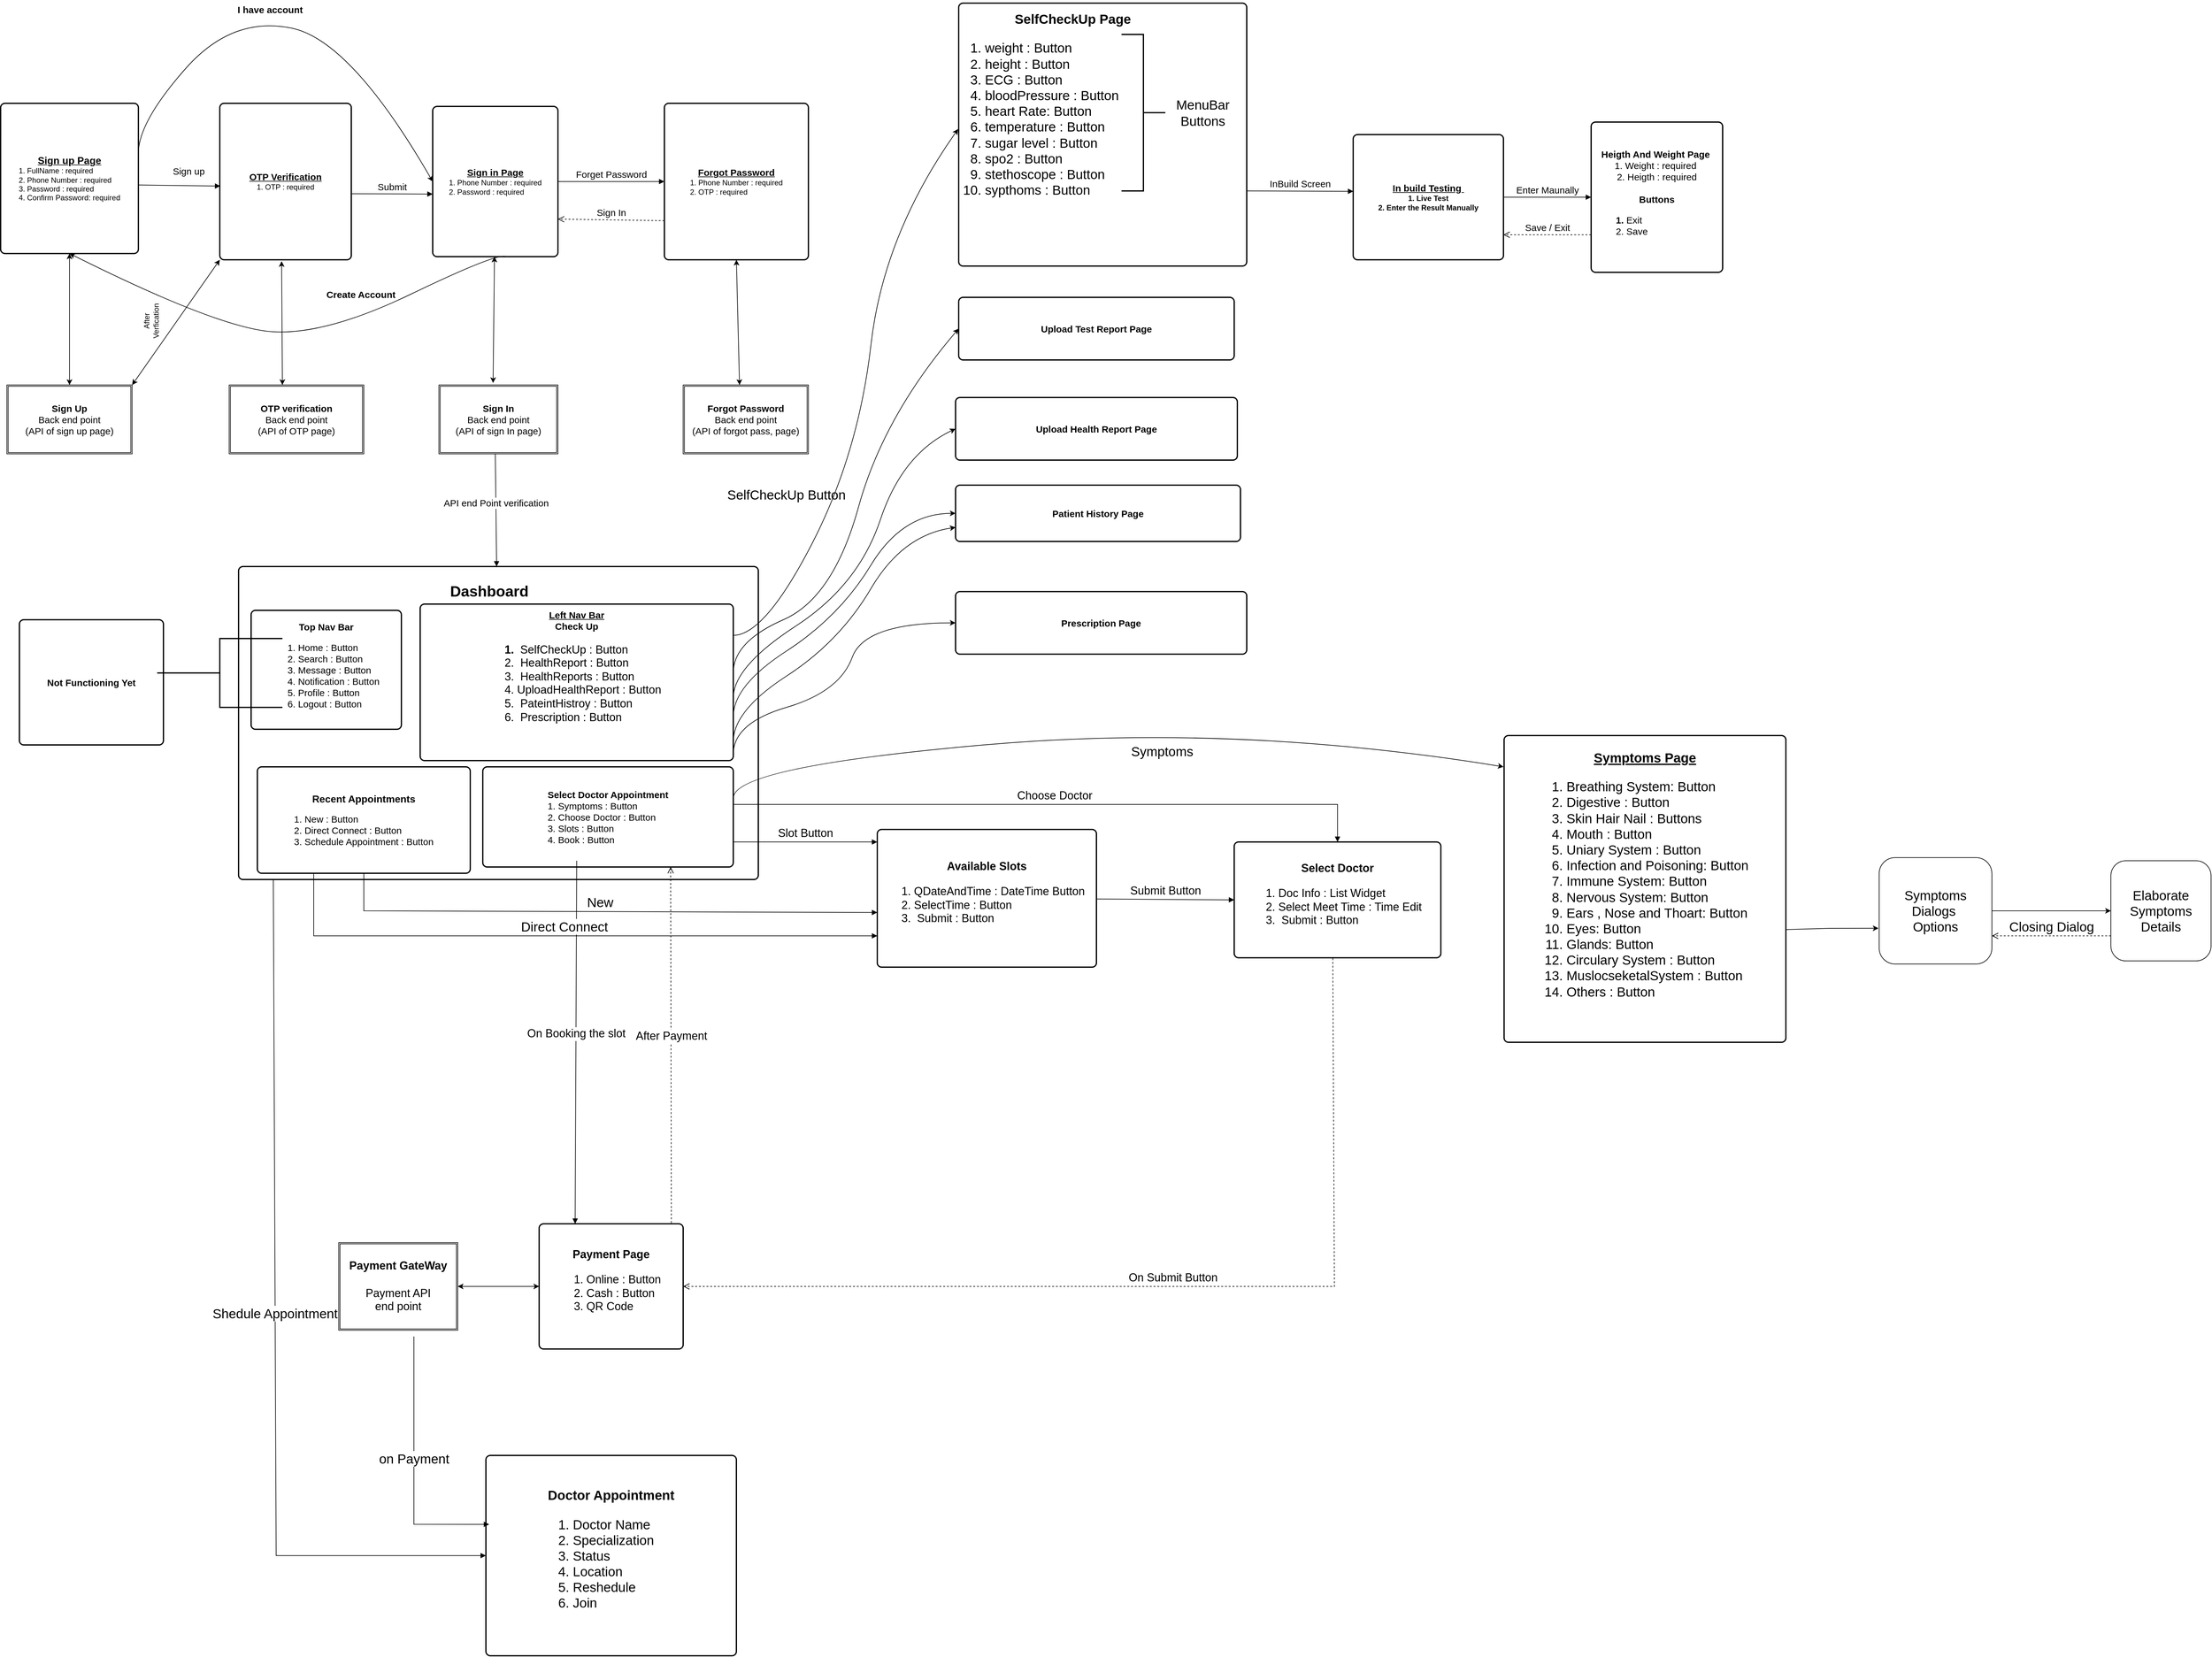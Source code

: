 <mxfile version="20.5.3" type="github">
  <diagram id="aYjSBJGI4ktvpe437_4Q" name="Page-1">
    <mxGraphModel dx="3457" dy="1957" grid="1" gridSize="10" guides="1" tooltips="1" connect="1" arrows="1" fold="1" page="1" pageScale="1" pageWidth="5000" pageHeight="5000" math="0" shadow="0">
      <root>
        <mxCell id="0" />
        <mxCell id="1" parent="0" />
        <mxCell id="L8MC8x3EUeCU28Ni2fcM-1" value="&lt;b&gt;&lt;u&gt;&lt;font style=&quot;font-size: 16px;&quot;&gt;Sign up Page&lt;/font&gt;&lt;/u&gt;&lt;/b&gt;&lt;br&gt;&lt;div style=&quot;text-align: left;&quot;&gt;&lt;span style=&quot;background-color: initial;&quot;&gt;1. FullName : required&lt;/span&gt;&lt;/div&gt;&lt;div style=&quot;text-align: left;&quot;&gt;&lt;span style=&quot;background-color: initial;&quot;&gt;2. Phone Number : required&lt;/span&gt;&lt;/div&gt;&lt;div style=&quot;text-align: left;&quot;&gt;&lt;span style=&quot;background-color: initial;&quot;&gt;3. Password : required&lt;/span&gt;&lt;/div&gt;&lt;div style=&quot;text-align: left;&quot;&gt;&lt;span style=&quot;background-color: initial;&quot;&gt;4. Confirm Password: required&lt;/span&gt;&lt;/div&gt;" style="rounded=1;whiteSpace=wrap;html=1;absoluteArcSize=1;arcSize=14;strokeWidth=2;" parent="1" vertex="1">
          <mxGeometry x="750" y="1655" width="220" height="240" as="geometry" />
        </mxCell>
        <mxCell id="L8MC8x3EUeCU28Ni2fcM-3" value="&lt;b&gt;&lt;u&gt;&lt;font style=&quot;font-size: 15px;&quot;&gt;Sign in Page&lt;/font&gt;&lt;/u&gt;&lt;/b&gt;&lt;br&gt;&lt;div style=&quot;text-align: left;&quot;&gt;&lt;span style=&quot;background-color: initial;&quot;&gt;1. Phone Number : required&lt;/span&gt;&lt;/div&gt;&lt;div style=&quot;text-align: left;&quot;&gt;&lt;span style=&quot;background-color: initial;&quot;&gt;2. Password : required&lt;/span&gt;&lt;/div&gt;" style="rounded=1;whiteSpace=wrap;html=1;absoluteArcSize=1;arcSize=14;strokeWidth=2;" parent="1" vertex="1">
          <mxGeometry x="1440" y="1660" width="200" height="240" as="geometry" />
        </mxCell>
        <mxCell id="L8MC8x3EUeCU28Ni2fcM-4" value="&lt;b&gt;&lt;u&gt;&lt;font style=&quot;font-size: 15px;&quot;&gt;Forgot Password&lt;/font&gt;&lt;/u&gt;&lt;/b&gt;&lt;br&gt;&lt;div style=&quot;text-align: left;&quot;&gt;&lt;span style=&quot;background-color: initial;&quot;&gt;1. Phone Number : required&lt;/span&gt;&lt;/div&gt;&lt;div style=&quot;text-align: left;&quot;&gt;&lt;span style=&quot;background-color: initial;&quot;&gt;2. OTP : required&lt;/span&gt;&lt;/div&gt;" style="rounded=1;whiteSpace=wrap;html=1;absoluteArcSize=1;arcSize=14;strokeWidth=2;" parent="1" vertex="1">
          <mxGeometry x="1810" y="1655" width="230" height="250" as="geometry" />
        </mxCell>
        <mxCell id="L8MC8x3EUeCU28Ni2fcM-5" value="&lt;font style=&quot;font-size: 15px;&quot;&gt;&lt;b&gt;&lt;u&gt;OTP Verification&lt;/u&gt;&lt;/b&gt;&lt;/font&gt;&lt;br&gt;1. OTP : required" style="rounded=1;whiteSpace=wrap;html=1;absoluteArcSize=1;arcSize=14;strokeWidth=2;" parent="1" vertex="1">
          <mxGeometry x="1100" y="1655" width="210" height="250" as="geometry" />
        </mxCell>
        <mxCell id="L8MC8x3EUeCU28Ni2fcM-6" value="Sign up" style="html=1;verticalAlign=bottom;endArrow=block;rounded=0;fontSize=15;entryX=0.004;entryY=0.529;entryDx=0;entryDy=0;entryPerimeter=0;exitX=0.999;exitY=0.544;exitDx=0;exitDy=0;exitPerimeter=0;" parent="1" source="L8MC8x3EUeCU28Ni2fcM-1" target="L8MC8x3EUeCU28Ni2fcM-5" edge="1">
          <mxGeometry x="0.221" y="12" width="80" relative="1" as="geometry">
            <mxPoint x="990" y="1785" as="sourcePoint" />
            <mxPoint x="1070" y="1785" as="targetPoint" />
            <mxPoint as="offset" />
          </mxGeometry>
        </mxCell>
        <mxCell id="L8MC8x3EUeCU28Ni2fcM-10" value="" style="curved=1;endArrow=classic;html=1;rounded=0;fontSize=15;entryX=0;entryY=0.5;entryDx=0;entryDy=0;" parent="1" target="L8MC8x3EUeCU28Ni2fcM-3" edge="1">
          <mxGeometry width="50" height="50" relative="1" as="geometry">
            <mxPoint x="970" y="1735" as="sourcePoint" />
            <mxPoint x="1020" y="1685" as="targetPoint" />
            <Array as="points">
              <mxPoint x="970" y="1685" />
              <mxPoint x="1120" y="1515" />
              <mxPoint x="1310" y="1555" />
            </Array>
          </mxGeometry>
        </mxCell>
        <mxCell id="L8MC8x3EUeCU28Ni2fcM-12" value="&lt;b&gt;I have account&lt;/b&gt;" style="text;html=1;align=center;verticalAlign=middle;resizable=0;points=[];autosize=1;strokeColor=none;fillColor=none;fontSize=15;" parent="1" vertex="1">
          <mxGeometry x="1115" y="1490" width="130" height="30" as="geometry" />
        </mxCell>
        <mxCell id="L8MC8x3EUeCU28Ni2fcM-15" value="Submit" style="html=1;verticalAlign=bottom;endArrow=block;rounded=0;fontSize=15;exitX=0.999;exitY=0.578;exitDx=0;exitDy=0;exitPerimeter=0;" parent="1" source="L8MC8x3EUeCU28Ni2fcM-5" edge="1">
          <mxGeometry width="80" relative="1" as="geometry">
            <mxPoint x="1330" y="1795" as="sourcePoint" />
            <mxPoint x="1440" y="1800" as="targetPoint" />
          </mxGeometry>
        </mxCell>
        <mxCell id="L8MC8x3EUeCU28Ni2fcM-17" value="Forget Password" style="html=1;verticalAlign=bottom;endArrow=block;rounded=0;fontSize=15;entryX=0;entryY=0.5;entryDx=0;entryDy=0;" parent="1" source="L8MC8x3EUeCU28Ni2fcM-3" target="L8MC8x3EUeCU28Ni2fcM-4" edge="1">
          <mxGeometry width="80" relative="1" as="geometry">
            <mxPoint x="1640" y="1780" as="sourcePoint" />
            <mxPoint x="1720" y="1780" as="targetPoint" />
          </mxGeometry>
        </mxCell>
        <mxCell id="L8MC8x3EUeCU28Ni2fcM-18" value="Sign In" style="html=1;verticalAlign=bottom;endArrow=open;dashed=1;endSize=8;rounded=0;fontSize=15;exitX=0;exitY=0.75;exitDx=0;exitDy=0;entryX=1;entryY=0.75;entryDx=0;entryDy=0;" parent="1" source="L8MC8x3EUeCU28Ni2fcM-4" target="L8MC8x3EUeCU28Ni2fcM-3" edge="1">
          <mxGeometry relative="1" as="geometry">
            <mxPoint x="1790" y="1845" as="sourcePoint" />
            <mxPoint x="1640" y="1845" as="targetPoint" />
          </mxGeometry>
        </mxCell>
        <mxCell id="L8MC8x3EUeCU28Ni2fcM-20" value="" style="curved=1;endArrow=classic;html=1;rounded=0;fontSize=15;entryX=0.5;entryY=1;entryDx=0;entryDy=0;exitX=0.582;exitY=0.998;exitDx=0;exitDy=0;exitPerimeter=0;" parent="1" source="L8MC8x3EUeCU28Ni2fcM-3" target="L8MC8x3EUeCU28Ni2fcM-1" edge="1">
          <mxGeometry width="50" height="50" relative="1" as="geometry">
            <mxPoint x="1540" y="1945" as="sourcePoint" />
            <mxPoint x="1590" y="1895" as="targetPoint" />
            <Array as="points">
              <mxPoint x="1540" y="1895" />
              <mxPoint x="1270" y="2025" />
              <mxPoint x="1100" y="2015" />
            </Array>
          </mxGeometry>
        </mxCell>
        <mxCell id="L8MC8x3EUeCU28Ni2fcM-22" value="&lt;b&gt;Create Account&lt;/b&gt;" style="text;html=1;align=center;verticalAlign=middle;resizable=0;points=[];autosize=1;strokeColor=none;fillColor=none;fontSize=15;" parent="1" vertex="1">
          <mxGeometry x="1260" y="1945" width="130" height="30" as="geometry" />
        </mxCell>
        <mxCell id="L8MC8x3EUeCU28Ni2fcM-23" value="&lt;b&gt;Sign Up&lt;/b&gt;&lt;br&gt;Back end point&lt;br&gt;(API of sign up page)" style="shape=ext;double=1;rounded=0;whiteSpace=wrap;html=1;fontSize=15;" parent="1" vertex="1">
          <mxGeometry x="760" y="2105" width="200" height="110" as="geometry" />
        </mxCell>
        <mxCell id="L8MC8x3EUeCU28Ni2fcM-24" value="&lt;b&gt;OTP verification&lt;/b&gt;&lt;br&gt;Back end point&lt;br&gt;(API of OTP page)" style="shape=ext;double=1;rounded=0;whiteSpace=wrap;html=1;fontSize=15;" parent="1" vertex="1">
          <mxGeometry x="1115" y="2105" width="215" height="110" as="geometry" />
        </mxCell>
        <mxCell id="L8MC8x3EUeCU28Ni2fcM-25" value="&lt;b&gt;Sign In&lt;/b&gt;&lt;br&gt;Back end point&lt;br&gt;(API of sign In page)" style="shape=ext;double=1;rounded=0;whiteSpace=wrap;html=1;fontSize=15;" parent="1" vertex="1">
          <mxGeometry x="1450" y="2105" width="190" height="110" as="geometry" />
        </mxCell>
        <mxCell id="L8MC8x3EUeCU28Ni2fcM-26" value="&lt;b&gt;Forgot Password&lt;/b&gt;&lt;br&gt;Back end point&lt;br&gt;(API of forgot pass, page)" style="shape=ext;double=1;rounded=0;whiteSpace=wrap;html=1;fontSize=15;" parent="1" vertex="1">
          <mxGeometry x="1840" y="2105" width="200" height="110" as="geometry" />
        </mxCell>
        <mxCell id="L8MC8x3EUeCU28Ni2fcM-27" value="" style="endArrow=classic;startArrow=classic;html=1;rounded=0;fontSize=15;exitX=0.5;exitY=0;exitDx=0;exitDy=0;" parent="1" source="L8MC8x3EUeCU28Ni2fcM-23" edge="1">
          <mxGeometry width="50" height="50" relative="1" as="geometry">
            <mxPoint x="840" y="2105" as="sourcePoint" />
            <mxPoint x="860" y="1895" as="targetPoint" />
          </mxGeometry>
        </mxCell>
        <mxCell id="L8MC8x3EUeCU28Ni2fcM-28" value="" style="endArrow=classic;startArrow=classic;html=1;rounded=0;fontSize=15;entryX=0.47;entryY=1.009;entryDx=0;entryDy=0;entryPerimeter=0;" parent="1" target="L8MC8x3EUeCU28Ni2fcM-5" edge="1">
          <mxGeometry width="50" height="50" relative="1" as="geometry">
            <mxPoint x="1200" y="2105" as="sourcePoint" />
            <mxPoint x="1250" y="2055" as="targetPoint" />
          </mxGeometry>
        </mxCell>
        <mxCell id="L8MC8x3EUeCU28Ni2fcM-29" value="" style="endArrow=classic;startArrow=classic;html=1;rounded=0;fontSize=15;exitX=0.455;exitY=-0.029;exitDx=0;exitDy=0;exitPerimeter=0;" parent="1" source="L8MC8x3EUeCU28Ni2fcM-25" target="L8MC8x3EUeCU28Ni2fcM-3" edge="1">
          <mxGeometry width="50" height="50" relative="1" as="geometry">
            <mxPoint x="1530" y="2105" as="sourcePoint" />
            <mxPoint x="1540" y="1895" as="targetPoint" />
          </mxGeometry>
        </mxCell>
        <mxCell id="L8MC8x3EUeCU28Ni2fcM-30" value="" style="endArrow=classic;startArrow=classic;html=1;rounded=0;fontSize=15;entryX=0.5;entryY=1;entryDx=0;entryDy=0;" parent="1" target="L8MC8x3EUeCU28Ni2fcM-4" edge="1">
          <mxGeometry width="50" height="50" relative="1" as="geometry">
            <mxPoint x="1930" y="2105" as="sourcePoint" />
            <mxPoint x="1980" y="2055" as="targetPoint" />
          </mxGeometry>
        </mxCell>
        <mxCell id="L8MC8x3EUeCU28Ni2fcM-31" value="" style="rounded=1;whiteSpace=wrap;html=1;absoluteArcSize=1;arcSize=14;strokeWidth=2;fontSize=15;" parent="1" vertex="1">
          <mxGeometry x="1130" y="2395" width="830" height="500" as="geometry" />
        </mxCell>
        <mxCell id="L8MC8x3EUeCU28Ni2fcM-32" value="Dashboard" style="text;strokeColor=none;fillColor=none;html=1;fontSize=24;fontStyle=1;verticalAlign=middle;align=center;" parent="1" vertex="1">
          <mxGeometry x="1460" y="2415" width="140" height="40" as="geometry" />
        </mxCell>
        <mxCell id="L8MC8x3EUeCU28Ni2fcM-33" value="API end Point verification" style="html=1;verticalAlign=bottom;endArrow=block;rounded=0;fontSize=15;" parent="1" target="L8MC8x3EUeCU28Ni2fcM-31" edge="1">
          <mxGeometry width="80" relative="1" as="geometry">
            <mxPoint x="1540" y="2215" as="sourcePoint" />
            <mxPoint x="1620" y="2215" as="targetPoint" />
          </mxGeometry>
        </mxCell>
        <mxCell id="L8MC8x3EUeCU28Ni2fcM-36" value="&lt;b&gt;Top Nav Bar&lt;/b&gt;&lt;br&gt;&lt;div style=&quot;text-align: left;&quot;&gt;&lt;ol&gt;&lt;li&gt;&lt;span style=&quot;background-color: initial;&quot;&gt;Home : Button&lt;/span&gt;&lt;/li&gt;&lt;li&gt;&lt;span style=&quot;background-color: initial;&quot;&gt;Search :&amp;nbsp;&lt;/span&gt;Button&lt;/li&gt;&lt;li&gt;&lt;span style=&quot;background-color: initial;&quot;&gt;Message :&amp;nbsp;&lt;/span&gt;Button&lt;/li&gt;&lt;li&gt;&lt;span style=&quot;background-color: initial;&quot;&gt;Notification :&amp;nbsp;&lt;/span&gt;Button&lt;/li&gt;&lt;li&gt;&lt;span style=&quot;background-color: initial;&quot;&gt;Profile :&amp;nbsp;&lt;/span&gt;Button&lt;/li&gt;&lt;li&gt;&lt;span style=&quot;background-color: initial;&quot;&gt;Logout :&amp;nbsp;&lt;/span&gt;Button&lt;/li&gt;&lt;/ol&gt;&lt;/div&gt;" style="rounded=1;whiteSpace=wrap;html=1;absoluteArcSize=1;arcSize=14;strokeWidth=2;fontSize=15;" parent="1" vertex="1">
          <mxGeometry x="1150" y="2465" width="240" height="190" as="geometry" />
        </mxCell>
        <mxCell id="L8MC8x3EUeCU28Ni2fcM-37" value="&lt;b&gt;&lt;u&gt;Left Nav Bar&lt;/u&gt;&lt;/b&gt;&lt;br&gt;&lt;b&gt;Check Up&lt;/b&gt;&lt;br&gt;&lt;div style=&quot;text-align: left; font-size: 18px;&quot;&gt;&lt;ol style=&quot;&quot;&gt;&lt;li style=&quot;font-weight: bold;&quot;&gt;&lt;span style=&quot;background-color: initial; font-weight: normal;&quot;&gt;&amp;nbsp;SelfCheckUp :&amp;nbsp;&lt;/span&gt;&lt;span style=&quot;background-color: initial; font-weight: normal;&quot;&gt;Button&lt;/span&gt;&lt;/li&gt;&lt;li style=&quot;&quot;&gt;&lt;span style=&quot;background-color: initial;&quot;&gt;&lt;font style=&quot;font-size: 18px;&quot;&gt;&lt;b&gt;&amp;nbsp;&lt;/b&gt;HealthReport : Button&lt;/font&gt;&lt;/span&gt;&lt;/li&gt;&lt;li style=&quot;&quot;&gt;&lt;span style=&quot;background-color: initial;&quot;&gt;&lt;font style=&quot;font-size: 18px;&quot;&gt;&amp;nbsp;HealthReports : Button&lt;/font&gt;&lt;/span&gt;&lt;/li&gt;&lt;li style=&quot;&quot;&gt;&lt;span style=&quot;background-color: initial;&quot;&gt;&lt;font style=&quot;font-size: 18px;&quot;&gt;UploadHealthReport : Button&lt;/font&gt;&lt;/span&gt;&lt;/li&gt;&lt;li style=&quot;&quot;&gt;&lt;span style=&quot;background-color: initial;&quot;&gt;&lt;font style=&quot;font-size: 18px;&quot;&gt;&amp;nbsp;PateintHistroy : Button&lt;/font&gt;&lt;/span&gt;&lt;/li&gt;&lt;li style=&quot;&quot;&gt;&lt;span style=&quot;background-color: initial;&quot;&gt;&lt;font style=&quot;font-size: 18px;&quot;&gt;&amp;nbsp;Prescription : Button&lt;/font&gt;&lt;/span&gt;&lt;/li&gt;&lt;/ol&gt;&lt;/div&gt;&lt;div style=&quot;text-align: left; font-size: 12px;&quot;&gt;&lt;span style=&quot;background-color: initial;&quot;&gt;&lt;br&gt;&lt;/span&gt;&lt;/div&gt;&lt;div style=&quot;text-align: left;&quot;&gt;&lt;span style=&quot;background-color: initial;&quot;&gt;&lt;br&gt;&lt;/span&gt;&lt;/div&gt;" style="rounded=1;whiteSpace=wrap;html=1;absoluteArcSize=1;arcSize=14;strokeWidth=2;fontSize=15;direction=east;" parent="1" vertex="1">
          <mxGeometry x="1420" y="2455" width="500" height="250" as="geometry" />
        </mxCell>
        <mxCell id="hyQ_xfJLr_j9t_HKkY1S-1" value="" style="endArrow=classic;startArrow=classic;html=1;rounded=0;entryX=0;entryY=1;entryDx=0;entryDy=0;exitX=1;exitY=0;exitDx=0;exitDy=0;" parent="1" source="L8MC8x3EUeCU28Ni2fcM-23" target="L8MC8x3EUeCU28Ni2fcM-5" edge="1">
          <mxGeometry width="50" height="50" relative="1" as="geometry">
            <mxPoint x="950" y="2105" as="sourcePoint" />
            <mxPoint x="1000" y="2055" as="targetPoint" />
          </mxGeometry>
        </mxCell>
        <mxCell id="hyQ_xfJLr_j9t_HKkY1S-2" value="After Verfication" style="text;html=1;strokeColor=none;fillColor=none;align=center;verticalAlign=middle;whiteSpace=wrap;rounded=0;rotation=270;" parent="1" vertex="1">
          <mxGeometry x="960" y="1965" width="60" height="75" as="geometry" />
        </mxCell>
        <mxCell id="hyQ_xfJLr_j9t_HKkY1S-3" value="&lt;b&gt;&lt;font style=&quot;font-size: 16px;&quot;&gt;Recent Appointments&lt;br&gt;&lt;/font&gt;&lt;/b&gt;&lt;br&gt;&lt;div style=&quot;text-align: left; font-size: 15px;&quot;&gt;&lt;span style=&quot;background-color: initial;&quot;&gt;&lt;font style=&quot;font-size: 15px;&quot;&gt;1. New : Button&amp;nbsp;&lt;/font&gt;&lt;/span&gt;&lt;/div&gt;&lt;div style=&quot;text-align: left; font-size: 15px;&quot;&gt;&lt;span style=&quot;background-color: initial;&quot;&gt;&lt;font style=&quot;font-size: 15px;&quot;&gt;2. Direct Connect : Button&lt;/font&gt;&lt;/span&gt;&lt;/div&gt;&lt;div style=&quot;text-align: left; font-size: 15px;&quot;&gt;&lt;span style=&quot;background-color: initial;&quot;&gt;&lt;font style=&quot;font-size: 15px;&quot;&gt;3. Schedule Appointment : Button&lt;/font&gt;&lt;/span&gt;&lt;/div&gt;" style="rounded=1;whiteSpace=wrap;html=1;absoluteArcSize=1;arcSize=14;strokeWidth=2;" parent="1" vertex="1">
          <mxGeometry x="1160" y="2715" width="340" height="170" as="geometry" />
        </mxCell>
        <mxCell id="hyQ_xfJLr_j9t_HKkY1S-4" value="&lt;b&gt;Select Doctor Appointment&lt;/b&gt;&lt;br&gt;&lt;div style=&quot;text-align: left;&quot;&gt;&lt;span style=&quot;background-color: initial;&quot;&gt;1. Symptoms : Button&lt;/span&gt;&lt;/div&gt;&lt;div style=&quot;text-align: left;&quot;&gt;&lt;span style=&quot;background-color: initial;&quot;&gt;2. Choose Doctor : Button&lt;/span&gt;&lt;/div&gt;&lt;div style=&quot;text-align: left;&quot;&gt;&lt;span style=&quot;background-color: initial;&quot;&gt;3. Slots : Button&lt;/span&gt;&lt;/div&gt;&lt;div style=&quot;text-align: left;&quot;&gt;&lt;span style=&quot;background-color: initial;&quot;&gt;4. Book : Button&lt;span style=&quot;white-space: pre;&quot;&gt; &lt;/span&gt;&lt;/span&gt;&lt;/div&gt;" style="rounded=1;whiteSpace=wrap;html=1;absoluteArcSize=1;arcSize=14;strokeWidth=2;fontSize=15;" parent="1" vertex="1">
          <mxGeometry x="1520" y="2715" width="400" height="160" as="geometry" />
        </mxCell>
        <mxCell id="hyQ_xfJLr_j9t_HKkY1S-5" value="&lt;b&gt;Payment Page&lt;/b&gt;&lt;br&gt;&lt;ol&gt;&lt;li style=&quot;text-align: left;&quot;&gt;Online : Button&lt;/li&gt;&lt;li style=&quot;text-align: left;&quot;&gt;Cash : Button&lt;/li&gt;&lt;li style=&quot;text-align: left;&quot;&gt;QR Code&lt;/li&gt;&lt;/ol&gt;" style="rounded=1;whiteSpace=wrap;html=1;absoluteArcSize=1;arcSize=14;strokeWidth=2;fontSize=18;" parent="1" vertex="1">
          <mxGeometry x="1610" y="3445" width="230" height="200" as="geometry" />
        </mxCell>
        <mxCell id="hyQ_xfJLr_j9t_HKkY1S-8" value="On Booking the slot" style="html=1;verticalAlign=bottom;endArrow=block;rounded=0;fontSize=18;entryX=0.25;entryY=0;entryDx=0;entryDy=0;" parent="1" target="hyQ_xfJLr_j9t_HKkY1S-5" edge="1">
          <mxGeometry width="80" relative="1" as="geometry">
            <mxPoint x="1670" y="2865" as="sourcePoint" />
            <mxPoint x="1670" y="3005" as="targetPoint" />
          </mxGeometry>
        </mxCell>
        <mxCell id="hyQ_xfJLr_j9t_HKkY1S-11" value="&lt;b&gt;Payment GateWay&lt;/b&gt;&lt;br&gt;&lt;br&gt;Payment API &lt;br&gt;end point" style="shape=ext;double=1;rounded=0;whiteSpace=wrap;html=1;fontSize=18;" parent="1" vertex="1">
          <mxGeometry x="1290" y="3475" width="190" height="140" as="geometry" />
        </mxCell>
        <mxCell id="hyQ_xfJLr_j9t_HKkY1S-12" value="" style="endArrow=classic;startArrow=classic;html=1;rounded=0;fontSize=18;entryX=0;entryY=0.5;entryDx=0;entryDy=0;exitX=1;exitY=0.5;exitDx=0;exitDy=0;" parent="1" source="hyQ_xfJLr_j9t_HKkY1S-11" target="hyQ_xfJLr_j9t_HKkY1S-5" edge="1">
          <mxGeometry width="50" height="50" relative="1" as="geometry">
            <mxPoint x="1520" y="3135" as="sourcePoint" />
            <mxPoint x="1570" y="3085" as="targetPoint" />
          </mxGeometry>
        </mxCell>
        <mxCell id="hyQ_xfJLr_j9t_HKkY1S-13" value="After Payment" style="html=1;verticalAlign=bottom;endArrow=open;dashed=1;endSize=8;rounded=0;fontSize=18;exitX=0.918;exitY=-0.007;exitDx=0;exitDy=0;exitPerimeter=0;entryX=0.75;entryY=1;entryDx=0;entryDy=0;" parent="1" source="hyQ_xfJLr_j9t_HKkY1S-5" target="hyQ_xfJLr_j9t_HKkY1S-4" edge="1">
          <mxGeometry relative="1" as="geometry">
            <mxPoint x="1800" y="2975" as="sourcePoint" />
            <mxPoint x="1750" y="2875" as="targetPoint" />
          </mxGeometry>
        </mxCell>
        <mxCell id="hyQ_xfJLr_j9t_HKkY1S-14" value="Slot Button" style="html=1;verticalAlign=bottom;endArrow=block;rounded=0;fontSize=18;exitX=1;exitY=0.75;exitDx=0;exitDy=0;" parent="1" source="hyQ_xfJLr_j9t_HKkY1S-4" edge="1">
          <mxGeometry width="80" relative="1" as="geometry">
            <mxPoint x="1930" y="2815" as="sourcePoint" />
            <mxPoint x="2150" y="2835" as="targetPoint" />
          </mxGeometry>
        </mxCell>
        <mxCell id="hyQ_xfJLr_j9t_HKkY1S-16" value="&lt;b&gt;Available Slots&lt;/b&gt;&lt;br&gt;&lt;ol&gt;&lt;li style=&quot;text-align: left;&quot;&gt;QDateAndTime : DateTime Button&lt;/li&gt;&lt;li style=&quot;text-align: left;&quot;&gt;SelectTime : Button&lt;/li&gt;&lt;li style=&quot;text-align: left;&quot;&gt;&amp;nbsp;Submit : Button&lt;/li&gt;&lt;/ol&gt;" style="rounded=1;whiteSpace=wrap;html=1;absoluteArcSize=1;arcSize=14;strokeWidth=2;fontSize=18;" parent="1" vertex="1">
          <mxGeometry x="2150" y="2815" width="350" height="220" as="geometry" />
        </mxCell>
        <mxCell id="hyQ_xfJLr_j9t_HKkY1S-17" value="&lt;b&gt;Select Doctor&lt;/b&gt;&lt;br&gt;&lt;ol style=&quot;&quot;&gt;&lt;li style=&quot;text-align: left;&quot;&gt;Doc Info : List Widget&lt;/li&gt;&lt;li style=&quot;text-align: left;&quot;&gt;Select Meet Time : Time Edit&lt;/li&gt;&lt;li style=&quot;text-align: left;&quot;&gt;&amp;nbsp;Submit : Button&lt;/li&gt;&lt;/ol&gt;" style="rounded=1;whiteSpace=wrap;html=1;absoluteArcSize=1;arcSize=14;strokeWidth=2;fontSize=18;" parent="1" vertex="1">
          <mxGeometry x="2720" y="2835" width="330" height="185" as="geometry" />
        </mxCell>
        <mxCell id="hyQ_xfJLr_j9t_HKkY1S-18" value="Submit Button" style="html=1;verticalAlign=bottom;endArrow=block;rounded=0;fontSize=18;entryX=0;entryY=0.5;entryDx=0;entryDy=0;" parent="1" source="hyQ_xfJLr_j9t_HKkY1S-16" target="hyQ_xfJLr_j9t_HKkY1S-17" edge="1">
          <mxGeometry width="80" relative="1" as="geometry">
            <mxPoint x="2500" y="2890" as="sourcePoint" />
            <mxPoint x="2580" y="2890" as="targetPoint" />
          </mxGeometry>
        </mxCell>
        <mxCell id="hyQ_xfJLr_j9t_HKkY1S-19" value="On Submit Button" style="html=1;verticalAlign=bottom;endArrow=open;dashed=1;endSize=8;rounded=0;fontSize=18;entryX=1;entryY=0.5;entryDx=0;entryDy=0;exitX=0.477;exitY=1.004;exitDx=0;exitDy=0;exitPerimeter=0;" parent="1" source="hyQ_xfJLr_j9t_HKkY1S-17" target="hyQ_xfJLr_j9t_HKkY1S-5" edge="1">
          <mxGeometry relative="1" as="geometry">
            <mxPoint x="2880" y="3045" as="sourcePoint" />
            <mxPoint x="2870" y="3425" as="targetPoint" />
            <Array as="points">
              <mxPoint x="2880" y="3545" />
            </Array>
          </mxGeometry>
        </mxCell>
        <mxCell id="hyQ_xfJLr_j9t_HKkY1S-20" value="Choose Doctor" style="html=1;verticalAlign=bottom;endArrow=block;rounded=0;fontSize=18;entryX=0.5;entryY=0;entryDx=0;entryDy=0;" parent="1" target="hyQ_xfJLr_j9t_HKkY1S-17" edge="1">
          <mxGeometry width="80" relative="1" as="geometry">
            <mxPoint x="1920" y="2775" as="sourcePoint" />
            <mxPoint x="2000" y="2775" as="targetPoint" />
            <Array as="points">
              <mxPoint x="2885" y="2775" />
            </Array>
          </mxGeometry>
        </mxCell>
        <mxCell id="hyQ_xfJLr_j9t_HKkY1S-21" value="&lt;font style=&quot;font-size: 21px;&quot;&gt;&lt;b style=&quot;text-decoration-line: underline;&quot;&gt;Symptoms Page&lt;/b&gt;&lt;br&gt;&lt;ol&gt;&lt;li style=&quot;text-align: left;&quot;&gt;&lt;font style=&quot;font-size: 21px;&quot;&gt;Breathing System&lt;/font&gt;: Button&lt;/li&gt;&lt;li style=&quot;text-align: left;&quot;&gt;&lt;font style=&quot;font-size: 21px;&quot;&gt;Digestive&amp;nbsp;&lt;/font&gt;: Button&lt;/li&gt;&lt;li style=&quot;text-align: left;&quot;&gt;&lt;font style=&quot;font-size: 21px;&quot;&gt;Skin Hair Nail : Buttons&lt;/font&gt;&lt;/li&gt;&lt;li style=&quot;text-align: left;&quot;&gt;&lt;font style=&quot;font-size: 21px;&quot;&gt;Mouth&amp;nbsp;&lt;/font&gt;: Button&lt;/li&gt;&lt;li style=&quot;text-align: left;&quot;&gt;&lt;font style=&quot;font-size: 21px;&quot;&gt;Uniary System&amp;nbsp;&lt;/font&gt;: Button&lt;/li&gt;&lt;li style=&quot;text-align: left;&quot;&gt;&lt;font style=&quot;font-size: 21px;&quot;&gt;Infection and Poisoning&lt;/font&gt;: Button&lt;/li&gt;&lt;li style=&quot;text-align: left;&quot;&gt;&lt;font style=&quot;font-size: 21px;&quot;&gt;Immune System&lt;/font&gt;: Button&lt;/li&gt;&lt;li style=&quot;text-align: left;&quot;&gt;&lt;font style=&quot;font-size: 21px;&quot;&gt;Nervous System&lt;/font&gt;: Button&lt;/li&gt;&lt;li style=&quot;text-align: left;&quot;&gt;&lt;font style=&quot;font-size: 21px;&quot;&gt;Ears , Nose and Thoart&lt;/font&gt;: Button&lt;/li&gt;&lt;li style=&quot;text-align: left;&quot;&gt;&lt;font style=&quot;font-size: 21px;&quot;&gt;Eyes&lt;/font&gt;: Button&lt;/li&gt;&lt;li style=&quot;text-align: left;&quot;&gt;&lt;font style=&quot;font-size: 21px;&quot;&gt;Glands&lt;/font&gt;: Button&lt;/li&gt;&lt;li style=&quot;text-align: left;&quot;&gt;&lt;font style=&quot;font-size: 21px;&quot;&gt;Circulary System&amp;nbsp;&lt;/font&gt;: Button&lt;/li&gt;&lt;li style=&quot;text-align: left;&quot;&gt;&lt;font style=&quot;font-size: 21px;&quot;&gt;MuslocseketalSystem&amp;nbsp;&lt;/font&gt;: Button&lt;/li&gt;&lt;li style=&quot;text-align: left;&quot;&gt;&lt;font style=&quot;font-size: 21px;&quot;&gt;Others : Button&lt;/font&gt;&lt;/li&gt;&lt;/ol&gt;&lt;br&gt;&lt;/font&gt;" style="rounded=1;whiteSpace=wrap;html=1;absoluteArcSize=1;arcSize=14;strokeWidth=2;fontSize=18;" parent="1" vertex="1">
          <mxGeometry x="3151" y="2665" width="450" height="490" as="geometry" />
        </mxCell>
        <mxCell id="hyQ_xfJLr_j9t_HKkY1S-22" value="" style="curved=1;endArrow=classic;html=1;rounded=0;fontSize=21;entryX=-0.002;entryY=0.102;entryDx=0;entryDy=0;entryPerimeter=0;" parent="1" target="hyQ_xfJLr_j9t_HKkY1S-21" edge="1">
          <mxGeometry width="50" height="50" relative="1" as="geometry">
            <mxPoint x="1920" y="2765" as="sourcePoint" />
            <mxPoint x="1970" y="2715" as="targetPoint" />
            <Array as="points">
              <mxPoint x="1920" y="2715" />
              <mxPoint x="2720" y="2645" />
            </Array>
          </mxGeometry>
        </mxCell>
        <mxCell id="hyQ_xfJLr_j9t_HKkY1S-23" value="Symptoms" style="text;html=1;strokeColor=none;fillColor=none;align=center;verticalAlign=middle;whiteSpace=wrap;rounded=0;fontSize=21;" parent="1" vertex="1">
          <mxGeometry x="2530" y="2675" width="150" height="30" as="geometry" />
        </mxCell>
        <mxCell id="hyQ_xfJLr_j9t_HKkY1S-25" value="Symptoms Dialogs&amp;nbsp;&lt;br&gt;Options" style="rounded=1;whiteSpace=wrap;html=1;fontSize=21;" parent="1" vertex="1">
          <mxGeometry x="3750" y="2860" width="180" height="170" as="geometry" />
        </mxCell>
        <mxCell id="hyQ_xfJLr_j9t_HKkY1S-26" value="Elaborate Symptoms Details" style="rounded=1;whiteSpace=wrap;html=1;fontSize=21;" parent="1" vertex="1">
          <mxGeometry x="4120" y="2865" width="160" height="160" as="geometry" />
        </mxCell>
        <mxCell id="hyQ_xfJLr_j9t_HKkY1S-27" value="" style="endArrow=classic;html=1;rounded=0;fontSize=21;entryX=-0.006;entryY=0.664;entryDx=0;entryDy=0;entryPerimeter=0;" parent="1" target="hyQ_xfJLr_j9t_HKkY1S-25" edge="1">
          <mxGeometry width="50" height="50" relative="1" as="geometry">
            <mxPoint x="3600" y="2975" as="sourcePoint" />
            <mxPoint x="3650" y="2925" as="targetPoint" />
            <Array as="points">
              <mxPoint x="3670" y="2973" />
            </Array>
          </mxGeometry>
        </mxCell>
        <mxCell id="hyQ_xfJLr_j9t_HKkY1S-28" value="" style="endArrow=classic;html=1;rounded=0;fontSize=21;entryX=0;entryY=0.5;entryDx=0;entryDy=0;exitX=1;exitY=0.5;exitDx=0;exitDy=0;" parent="1" source="hyQ_xfJLr_j9t_HKkY1S-25" target="hyQ_xfJLr_j9t_HKkY1S-26" edge="1">
          <mxGeometry width="50" height="50" relative="1" as="geometry">
            <mxPoint x="3930" y="2975" as="sourcePoint" />
            <mxPoint x="3980" y="2925" as="targetPoint" />
          </mxGeometry>
        </mxCell>
        <mxCell id="hyQ_xfJLr_j9t_HKkY1S-29" value="Closing Dialog" style="html=1;verticalAlign=bottom;endArrow=open;dashed=1;endSize=8;rounded=0;fontSize=21;exitX=0;exitY=0.75;exitDx=0;exitDy=0;" parent="1" source="hyQ_xfJLr_j9t_HKkY1S-26" edge="1">
          <mxGeometry relative="1" as="geometry">
            <mxPoint x="4010" y="2985" as="sourcePoint" />
            <mxPoint x="3930" y="2985" as="targetPoint" />
          </mxGeometry>
        </mxCell>
        <mxCell id="hyQ_xfJLr_j9t_HKkY1S-30" value="New&amp;nbsp;" style="html=1;verticalAlign=bottom;endArrow=block;rounded=0;fontSize=21;entryX=0;entryY=0.603;entryDx=0;entryDy=0;entryPerimeter=0;exitX=0.5;exitY=1;exitDx=0;exitDy=0;" parent="1" source="hyQ_xfJLr_j9t_HKkY1S-3" target="hyQ_xfJLr_j9t_HKkY1S-16" edge="1">
          <mxGeometry width="80" relative="1" as="geometry">
            <mxPoint x="1270" y="2915" as="sourcePoint" />
            <mxPoint x="1350" y="2915" as="targetPoint" />
            <Array as="points">
              <mxPoint x="1330" y="2905" />
              <mxPoint x="1330" y="2945" />
            </Array>
          </mxGeometry>
        </mxCell>
        <mxCell id="hyQ_xfJLr_j9t_HKkY1S-31" value="Direct Connect" style="html=1;verticalAlign=bottom;endArrow=block;rounded=0;fontSize=21;" parent="1" edge="1">
          <mxGeometry width="80" relative="1" as="geometry">
            <mxPoint x="1250" y="2885" as="sourcePoint" />
            <mxPoint x="2150" y="2985" as="targetPoint" />
            <Array as="points">
              <mxPoint x="1250" y="2985" />
            </Array>
          </mxGeometry>
        </mxCell>
        <mxCell id="hyQ_xfJLr_j9t_HKkY1S-32" value="&lt;b&gt;Doctor Appointment&lt;/b&gt;&lt;br&gt;&lt;ol&gt;&lt;li style=&quot;text-align: left;&quot;&gt;Doctor Name&lt;/li&gt;&lt;li style=&quot;text-align: left;&quot;&gt;Specialization&lt;/li&gt;&lt;li style=&quot;text-align: left;&quot;&gt;Status&lt;/li&gt;&lt;li style=&quot;text-align: left;&quot;&gt;Location&lt;/li&gt;&lt;li style=&quot;text-align: left;&quot;&gt;Reshedule&lt;/li&gt;&lt;li style=&quot;text-align: left;&quot;&gt;Join&lt;/li&gt;&lt;/ol&gt;" style="rounded=1;whiteSpace=wrap;html=1;absoluteArcSize=1;arcSize=14;strokeWidth=2;fontSize=21;" parent="1" vertex="1">
          <mxGeometry x="1525" y="3815" width="400" height="320" as="geometry" />
        </mxCell>
        <mxCell id="hyQ_xfJLr_j9t_HKkY1S-33" value="on Payment" style="html=1;verticalAlign=bottom;endArrow=block;rounded=0;fontSize=21;entryX=0.013;entryY=0.344;entryDx=0;entryDy=0;entryPerimeter=0;" parent="1" target="hyQ_xfJLr_j9t_HKkY1S-32" edge="1">
          <mxGeometry width="80" relative="1" as="geometry">
            <mxPoint x="1410" y="3625" as="sourcePoint" />
            <mxPoint x="1490" y="3845" as="targetPoint" />
            <Array as="points">
              <mxPoint x="1410" y="3925" />
            </Array>
          </mxGeometry>
        </mxCell>
        <mxCell id="hyQ_xfJLr_j9t_HKkY1S-34" value="Shedule Appointment" style="html=1;verticalAlign=bottom;endArrow=block;rounded=0;fontSize=21;exitX=0.075;exitY=1.062;exitDx=0;exitDy=0;exitPerimeter=0;" parent="1" source="hyQ_xfJLr_j9t_HKkY1S-3" target="hyQ_xfJLr_j9t_HKkY1S-32" edge="1">
          <mxGeometry width="80" relative="1" as="geometry">
            <mxPoint x="1430" y="3985" as="sourcePoint" />
            <mxPoint x="1510" y="3985" as="targetPoint" />
            <Array as="points">
              <mxPoint x="1190" y="3975" />
            </Array>
          </mxGeometry>
        </mxCell>
        <mxCell id="hyQ_xfJLr_j9t_HKkY1S-36" value="&lt;div style=&quot;&quot;&gt;&lt;b style=&quot;background-color: initial;&quot;&gt;&amp;nbsp; &amp;nbsp; &amp;nbsp; &amp;nbsp; &amp;nbsp; &amp;nbsp; &amp;nbsp; &amp;nbsp;SelfCheckUp Page&lt;/b&gt;&lt;/div&gt;&lt;ol style=&quot;&quot;&gt;&lt;li style=&quot;&quot;&gt;weight : Button&lt;br&gt;&lt;/li&gt;&lt;li style=&quot;&quot;&gt;height&amp;nbsp;: Button&lt;/li&gt;&lt;li style=&quot;&quot;&gt;ECG&amp;nbsp;: Button&lt;/li&gt;&lt;li style=&quot;&quot;&gt;bloodPressure&amp;nbsp;: Button&lt;/li&gt;&lt;li style=&quot;&quot;&gt;heart Rate:&amp;nbsp;Button&lt;/li&gt;&lt;li style=&quot;&quot;&gt;temperature&amp;nbsp;: Button&lt;/li&gt;&lt;li style=&quot;&quot;&gt;sugar level&amp;nbsp;: Button&lt;/li&gt;&lt;li style=&quot;&quot;&gt;spo2&amp;nbsp;: Button&lt;/li&gt;&lt;li style=&quot;&quot;&gt;stethoscope&amp;nbsp;: Button&lt;/li&gt;&lt;li style=&quot;&quot;&gt;sypthoms : Button&lt;/li&gt;&lt;/ol&gt;&lt;div&gt;&lt;br&gt;&lt;/div&gt;&lt;div&gt;&lt;br&gt;&lt;/div&gt;&lt;div&gt;&amp;nbsp; &amp;nbsp;&amp;nbsp;&lt;/div&gt;" style="rounded=1;whiteSpace=wrap;html=1;absoluteArcSize=1;arcSize=14;strokeWidth=2;fontSize=21;align=left;" parent="1" vertex="1">
          <mxGeometry x="2280" y="1495" width="460" height="420" as="geometry" />
        </mxCell>
        <mxCell id="hyQ_xfJLr_j9t_HKkY1S-37" value="" style="strokeWidth=2;html=1;shape=mxgraph.flowchart.annotation_2;align=left;labelPosition=right;pointerEvents=1;fontSize=21;direction=west;" parent="1" vertex="1">
          <mxGeometry x="2540" y="1545" width="70" height="250" as="geometry" />
        </mxCell>
        <mxCell id="hyQ_xfJLr_j9t_HKkY1S-38" value="MenuBar Buttons" style="text;html=1;strokeColor=none;fillColor=none;align=center;verticalAlign=middle;whiteSpace=wrap;rounded=0;fontSize=21;" parent="1" vertex="1">
          <mxGeometry x="2610" y="1650" width="120" height="40" as="geometry" />
        </mxCell>
        <mxCell id="hyQ_xfJLr_j9t_HKkY1S-41" value="" style="curved=1;endArrow=classic;html=1;rounded=0;fontSize=21;entryX=-0.002;entryY=0.479;entryDx=0;entryDy=0;entryPerimeter=0;" parent="1" target="hyQ_xfJLr_j9t_HKkY1S-36" edge="1">
          <mxGeometry width="50" height="50" relative="1" as="geometry">
            <mxPoint x="1920" y="2505" as="sourcePoint" />
            <mxPoint x="1970" y="2455" as="targetPoint" />
            <Array as="points">
              <mxPoint x="1970" y="2505" />
              <mxPoint x="2120" y="2215" />
              <mxPoint x="2160" y="1865" />
            </Array>
          </mxGeometry>
        </mxCell>
        <mxCell id="hyQ_xfJLr_j9t_HKkY1S-42" value="SelfCheckUp Button" style="text;html=1;strokeColor=none;fillColor=none;align=center;verticalAlign=middle;whiteSpace=wrap;rounded=0;fontSize=21;" parent="1" vertex="1">
          <mxGeometry x="1900" y="2255" width="210" height="50" as="geometry" />
        </mxCell>
        <mxCell id="PcwD_hXztWSAYCOrFD_F-1" value="&lt;b&gt;&lt;font style=&quot;font-size: 15px;&quot;&gt;&lt;u&gt;In build Testing&amp;nbsp;&lt;/u&gt;&lt;/font&gt;&lt;br&gt;1. Live Test&lt;br&gt;2. Enter the Result Manually&lt;br&gt;&lt;/b&gt;" style="rounded=1;whiteSpace=wrap;html=1;absoluteArcSize=1;arcSize=14;strokeWidth=2;" vertex="1" parent="1">
          <mxGeometry x="2910" y="1705" width="240" height="200" as="geometry" />
        </mxCell>
        <mxCell id="PcwD_hXztWSAYCOrFD_F-2" value="&lt;b&gt;Heigth And Weight Page&amp;nbsp;&lt;/b&gt;&lt;br&gt;1. Weight : required&amp;nbsp;&lt;br&gt;2. Heigth : required&lt;br&gt;&lt;br&gt;&lt;b&gt;Buttons&lt;/b&gt;&lt;br&gt;&lt;div style=&quot;text-align: left;&quot;&gt;&lt;ol style=&quot;&quot;&gt;&lt;li style=&quot;font-weight: bold;&quot;&gt;&lt;span style=&quot;background-color: initial; font-weight: normal;&quot;&gt;Exit&lt;/span&gt;&lt;/li&gt;&lt;li style=&quot;&quot;&gt;&lt;span style=&quot;background-color: initial;&quot;&gt;Save&lt;/span&gt;&lt;/li&gt;&lt;/ol&gt;&lt;/div&gt;" style="rounded=1;whiteSpace=wrap;html=1;absoluteArcSize=1;arcSize=14;strokeWidth=2;fontSize=15;" vertex="1" parent="1">
          <mxGeometry x="3290" y="1685" width="210" height="240" as="geometry" />
        </mxCell>
        <mxCell id="PcwD_hXztWSAYCOrFD_F-3" value="InBuild Screen" style="html=1;verticalAlign=bottom;endArrow=block;rounded=0;fontSize=15;entryX=0.001;entryY=0.453;entryDx=0;entryDy=0;entryPerimeter=0;" edge="1" parent="1" target="PcwD_hXztWSAYCOrFD_F-1">
          <mxGeometry width="80" relative="1" as="geometry">
            <mxPoint x="2740" y="1795" as="sourcePoint" />
            <mxPoint x="2820" y="1795" as="targetPoint" />
          </mxGeometry>
        </mxCell>
        <mxCell id="PcwD_hXztWSAYCOrFD_F-4" value="Enter Maunally" style="html=1;verticalAlign=bottom;endArrow=block;rounded=0;fontSize=15;entryX=0;entryY=0.5;entryDx=0;entryDy=0;" edge="1" parent="1" target="PcwD_hXztWSAYCOrFD_F-2">
          <mxGeometry width="80" relative="1" as="geometry">
            <mxPoint x="3150" y="1805" as="sourcePoint" />
            <mxPoint x="3230" y="1805" as="targetPoint" />
          </mxGeometry>
        </mxCell>
        <mxCell id="PcwD_hXztWSAYCOrFD_F-5" value="Save / Exit" style="html=1;verticalAlign=bottom;endArrow=open;dashed=1;endSize=8;rounded=0;fontSize=15;exitX=0;exitY=0.75;exitDx=0;exitDy=0;" edge="1" parent="1" source="PcwD_hXztWSAYCOrFD_F-2">
          <mxGeometry relative="1" as="geometry">
            <mxPoint x="3230" y="1865" as="sourcePoint" />
            <mxPoint x="3150" y="1865" as="targetPoint" />
          </mxGeometry>
        </mxCell>
        <mxCell id="PcwD_hXztWSAYCOrFD_F-10" value="&lt;b&gt;Upload Test Report Page&lt;/b&gt;" style="rounded=1;whiteSpace=wrap;html=1;absoluteArcSize=1;arcSize=14;strokeWidth=2;fontSize=15;" vertex="1" parent="1">
          <mxGeometry x="2280" y="1965" width="440" height="100" as="geometry" />
        </mxCell>
        <mxCell id="PcwD_hXztWSAYCOrFD_F-11" value="&lt;b&gt;Upload Health Report Page&lt;/b&gt;" style="rounded=1;whiteSpace=wrap;html=1;absoluteArcSize=1;arcSize=14;strokeWidth=2;fontSize=15;" vertex="1" parent="1">
          <mxGeometry x="2275" y="2125" width="450" height="100" as="geometry" />
        </mxCell>
        <mxCell id="PcwD_hXztWSAYCOrFD_F-13" value="" style="curved=1;endArrow=classic;html=1;rounded=0;fontSize=15;entryX=0;entryY=0.5;entryDx=0;entryDy=0;" edge="1" parent="1" target="PcwD_hXztWSAYCOrFD_F-10">
          <mxGeometry width="50" height="50" relative="1" as="geometry">
            <mxPoint x="1920" y="2565" as="sourcePoint" />
            <mxPoint x="2260" y="2265" as="targetPoint" />
            <Array as="points">
              <mxPoint x="1920" y="2515" />
              <mxPoint x="2080" y="2445" />
              <mxPoint x="2160" y="2155" />
            </Array>
          </mxGeometry>
        </mxCell>
        <mxCell id="PcwD_hXztWSAYCOrFD_F-14" value="" style="curved=1;endArrow=classic;html=1;rounded=0;fontSize=15;entryX=0;entryY=0.5;entryDx=0;entryDy=0;" edge="1" parent="1" target="PcwD_hXztWSAYCOrFD_F-11">
          <mxGeometry width="50" height="50" relative="1" as="geometry">
            <mxPoint x="1920" y="2605" as="sourcePoint" />
            <mxPoint x="1970" y="2555" as="targetPoint" />
            <Array as="points">
              <mxPoint x="1920" y="2555" />
              <mxPoint x="2120" y="2425" />
              <mxPoint x="2190" y="2215" />
            </Array>
          </mxGeometry>
        </mxCell>
        <mxCell id="PcwD_hXztWSAYCOrFD_F-15" value="&lt;b&gt;Patient History Page&lt;/b&gt;" style="rounded=1;whiteSpace=wrap;html=1;absoluteArcSize=1;arcSize=14;strokeWidth=2;fontSize=15;" vertex="1" parent="1">
          <mxGeometry x="2275" y="2265" width="455" height="90" as="geometry" />
        </mxCell>
        <mxCell id="PcwD_hXztWSAYCOrFD_F-16" value="" style="curved=1;endArrow=classic;html=1;rounded=0;fontSize=15;entryX=0;entryY=0.5;entryDx=0;entryDy=0;" edge="1" parent="1" target="PcwD_hXztWSAYCOrFD_F-15">
          <mxGeometry width="50" height="50" relative="1" as="geometry">
            <mxPoint x="1920" y="2635" as="sourcePoint" />
            <mxPoint x="1970" y="2585" as="targetPoint" />
            <Array as="points">
              <mxPoint x="1920" y="2585" />
              <mxPoint x="2090" y="2475" />
              <mxPoint x="2190" y="2310" />
            </Array>
          </mxGeometry>
        </mxCell>
        <mxCell id="PcwD_hXztWSAYCOrFD_F-17" value="" style="curved=1;endArrow=classic;html=1;rounded=0;fontSize=15;entryX=0;entryY=0.75;entryDx=0;entryDy=0;" edge="1" parent="1" target="PcwD_hXztWSAYCOrFD_F-15">
          <mxGeometry width="50" height="50" relative="1" as="geometry">
            <mxPoint x="1920" y="2675" as="sourcePoint" />
            <mxPoint x="2270" y="2335" as="targetPoint" />
            <Array as="points">
              <mxPoint x="1920" y="2625" />
              <mxPoint x="2090" y="2515" />
              <mxPoint x="2190" y="2345" />
            </Array>
          </mxGeometry>
        </mxCell>
        <mxCell id="PcwD_hXztWSAYCOrFD_F-18" value="&lt;b&gt;Prescription Page&lt;/b&gt;" style="rounded=1;whiteSpace=wrap;html=1;absoluteArcSize=1;arcSize=14;strokeWidth=2;fontSize=15;" vertex="1" parent="1">
          <mxGeometry x="2275" y="2435" width="465" height="100" as="geometry" />
        </mxCell>
        <mxCell id="PcwD_hXztWSAYCOrFD_F-19" value="" style="curved=1;endArrow=classic;html=1;rounded=0;fontSize=15;entryX=0;entryY=0.5;entryDx=0;entryDy=0;" edge="1" parent="1" target="PcwD_hXztWSAYCOrFD_F-18">
          <mxGeometry width="50" height="50" relative="1" as="geometry">
            <mxPoint x="1920" y="2695" as="sourcePoint" />
            <mxPoint x="1970" y="2645" as="targetPoint" />
            <Array as="points">
              <mxPoint x="1920" y="2645" />
              <mxPoint x="2090" y="2595" />
              <mxPoint x="2130" y="2485" />
            </Array>
          </mxGeometry>
        </mxCell>
        <mxCell id="PcwD_hXztWSAYCOrFD_F-20" value="&lt;b&gt;Not Functioning Yet&lt;/b&gt;" style="rounded=1;whiteSpace=wrap;html=1;absoluteArcSize=1;arcSize=14;strokeWidth=2;fontSize=15;" vertex="1" parent="1">
          <mxGeometry x="780" y="2480" width="230" height="200" as="geometry" />
        </mxCell>
        <mxCell id="PcwD_hXztWSAYCOrFD_F-21" value="" style="strokeWidth=2;html=1;shape=mxgraph.flowchart.annotation_2;align=left;labelPosition=right;pointerEvents=1;fontSize=15;" vertex="1" parent="1">
          <mxGeometry x="1000" y="2510" width="200" height="110" as="geometry" />
        </mxCell>
      </root>
    </mxGraphModel>
  </diagram>
</mxfile>
